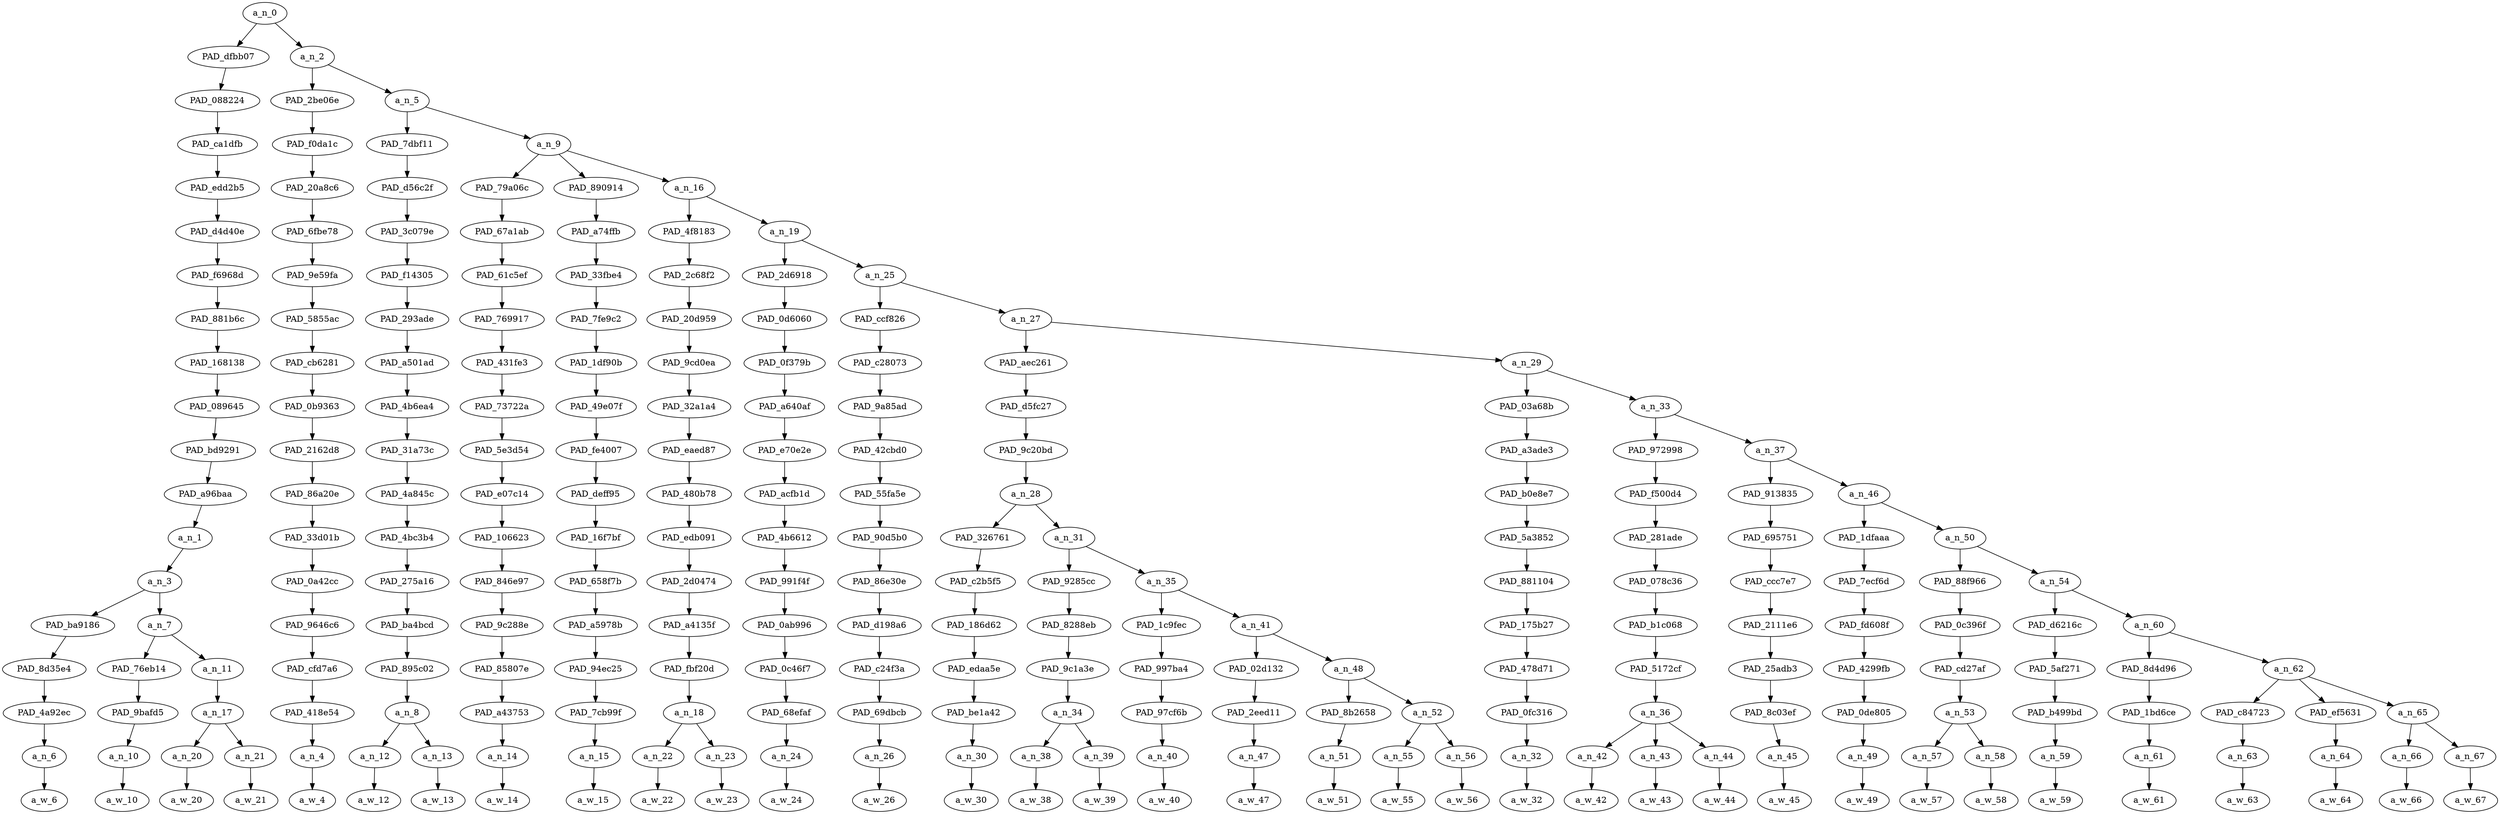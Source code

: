 strict digraph "" {
	a_n_0	[div_dir=1,
		index=0,
		level=18,
		pos="3.2217644585503473,18!",
		text_span="[0, 1, 2, 3, 4, 5, 6, 7, 8, 9, 10, 11, 12, 13, 14, 15, 16, 17, 18, 19, 20, 21, 22, 23, 24, 25, 26, 27, 28, 29, 30, 31, 32, 33, 34]",
		value=1.00000000];
	PAD_dfbb07	[div_dir=1,
		index=0,
		level=17,
		pos="0.875,17!",
		text_span="[0, 1, 2, 3]",
		value=0.11818089];
	a_n_0 -> PAD_dfbb07;
	a_n_2	[div_dir=1,
		index=1,
		level=17,
		pos="5.568528917100695,17!",
		text_span="[4, 5, 6, 7, 8, 9, 10, 11, 12, 13, 14, 15, 16, 17, 18, 19, 20, 21, 22, 23, 24, 25, 26, 27, 28, 29, 30, 31, 32, 33, 34]",
		value=0.88156992];
	a_n_0 -> a_n_2;
	PAD_088224	[div_dir=1,
		index=0,
		level=16,
		pos="0.875,16!",
		text_span="[0, 1, 2, 3]",
		value=0.11818089];
	PAD_dfbb07 -> PAD_088224;
	PAD_ca1dfb	[div_dir=1,
		index=0,
		level=15,
		pos="0.875,15!",
		text_span="[0, 1, 2, 3]",
		value=0.11818089];
	PAD_088224 -> PAD_ca1dfb;
	PAD_edd2b5	[div_dir=1,
		index=0,
		level=14,
		pos="0.875,14!",
		text_span="[0, 1, 2, 3]",
		value=0.11818089];
	PAD_ca1dfb -> PAD_edd2b5;
	PAD_d4d40e	[div_dir=1,
		index=0,
		level=13,
		pos="0.875,13!",
		text_span="[0, 1, 2, 3]",
		value=0.11818089];
	PAD_edd2b5 -> PAD_d4d40e;
	PAD_f6968d	[div_dir=1,
		index=0,
		level=12,
		pos="0.875,12!",
		text_span="[0, 1, 2, 3]",
		value=0.11818089];
	PAD_d4d40e -> PAD_f6968d;
	PAD_881b6c	[div_dir=1,
		index=0,
		level=11,
		pos="0.875,11!",
		text_span="[0, 1, 2, 3]",
		value=0.11818089];
	PAD_f6968d -> PAD_881b6c;
	PAD_168138	[div_dir=1,
		index=0,
		level=10,
		pos="0.875,10!",
		text_span="[0, 1, 2, 3]",
		value=0.11818089];
	PAD_881b6c -> PAD_168138;
	PAD_089645	[div_dir=1,
		index=0,
		level=9,
		pos="0.875,9!",
		text_span="[0, 1, 2, 3]",
		value=0.11818089];
	PAD_168138 -> PAD_089645;
	PAD_bd9291	[div_dir=1,
		index=0,
		level=8,
		pos="0.875,8!",
		text_span="[0, 1, 2, 3]",
		value=0.11818089];
	PAD_089645 -> PAD_bd9291;
	PAD_a96baa	[div_dir=1,
		index=0,
		level=7,
		pos="0.875,7!",
		text_span="[0, 1, 2, 3]",
		value=0.11818089];
	PAD_bd9291 -> PAD_a96baa;
	a_n_1	[div_dir=1,
		index=0,
		level=6,
		pos="0.875,6!",
		text_span="[0, 1, 2, 3]",
		value=0.11818089];
	PAD_a96baa -> a_n_1;
	a_n_3	[div_dir=1,
		index=0,
		level=5,
		pos="0.875,5!",
		text_span="[0, 1, 2, 3]",
		value=0.11801828];
	a_n_1 -> a_n_3;
	PAD_ba9186	[div_dir=1,
		index=0,
		level=4,
		pos="0.0,4!",
		text_span="[0]",
		value=0.03213428];
	a_n_3 -> PAD_ba9186;
	a_n_7	[div_dir=1,
		index=1,
		level=4,
		pos="1.75,4!",
		text_span="[1, 2, 3]",
		value=0.08572139];
	a_n_3 -> a_n_7;
	PAD_8d35e4	[div_dir=1,
		index=0,
		level=3,
		pos="0.0,3!",
		text_span="[0]",
		value=0.03213428];
	PAD_ba9186 -> PAD_8d35e4;
	PAD_4a92ec	[div_dir=1,
		index=0,
		level=2,
		pos="0.0,2!",
		text_span="[0]",
		value=0.03213428];
	PAD_8d35e4 -> PAD_4a92ec;
	a_n_6	[div_dir=1,
		index=0,
		level=1,
		pos="0.0,1!",
		text_span="[0]",
		value=0.03213428];
	PAD_4a92ec -> a_n_6;
	a_w_6	[div_dir=0,
		index=0,
		level=0,
		pos="0,0!",
		text_span="[0]",
		value=look];
	a_n_6 -> a_w_6;
	PAD_76eb14	[div_dir=1,
		index=1,
		level=3,
		pos="1.0,3!",
		text_span="[1]",
		value=0.02023504];
	a_n_7 -> PAD_76eb14;
	a_n_11	[div_dir=-1,
		index=2,
		level=3,
		pos="2.5,3!",
		text_span="[2, 3]",
		value=0.06546204];
	a_n_7 -> a_n_11;
	PAD_9bafd5	[div_dir=1,
		index=1,
		level=2,
		pos="1.0,2!",
		text_span="[1]",
		value=0.02023504];
	PAD_76eb14 -> PAD_9bafd5;
	a_n_10	[div_dir=1,
		index=1,
		level=1,
		pos="1.0,1!",
		text_span="[1]",
		value=0.02023504];
	PAD_9bafd5 -> a_n_10;
	a_w_10	[div_dir=0,
		index=1,
		level=0,
		pos="1,0!",
		text_span="[1]",
		value=who];
	a_n_10 -> a_w_10;
	a_n_17	[div_dir=-1,
		index=2,
		level=2,
		pos="2.5,2!",
		text_span="[2, 3]",
		value=0.06542372];
	a_n_11 -> a_n_17;
	a_n_20	[div_dir=-1,
		index=2,
		level=1,
		pos="2.0,1!",
		text_span="[2]",
		value=0.02269899];
	a_n_17 -> a_n_20;
	a_n_21	[div_dir=1,
		index=3,
		level=1,
		pos="3.0,1!",
		text_span="[3]",
		value=0.04268641];
	a_n_17 -> a_n_21;
	a_w_20	[div_dir=0,
		index=2,
		level=0,
		pos="2,0!",
		text_span="[2]",
		value=introduced];
	a_n_20 -> a_w_20;
	a_w_21	[div_dir=0,
		index=3,
		level=0,
		pos="3,0!",
		text_span="[3]",
		value=theresa];
	a_n_21 -> a_w_21;
	PAD_2be06e	[div_dir=1,
		index=1,
		level=16,
		pos="4.0,16!",
		text_span="[4]",
		value=0.02594922];
	a_n_2 -> PAD_2be06e;
	a_n_5	[div_dir=1,
		index=2,
		level=16,
		pos="7.137057834201388,16!",
		text_span="[5, 6, 7, 8, 9, 10, 11, 12, 13, 14, 15, 16, 17, 18, 19, 20, 21, 22, 23, 24, 25, 26, 27, 28, 29, 30, 31, 32, 33, 34]",
		value=0.85541159];
	a_n_2 -> a_n_5;
	PAD_f0da1c	[div_dir=1,
		index=1,
		level=15,
		pos="4.0,15!",
		text_span="[4]",
		value=0.02594922];
	PAD_2be06e -> PAD_f0da1c;
	PAD_20a8c6	[div_dir=1,
		index=1,
		level=14,
		pos="4.0,14!",
		text_span="[4]",
		value=0.02594922];
	PAD_f0da1c -> PAD_20a8c6;
	PAD_6fbe78	[div_dir=1,
		index=1,
		level=13,
		pos="4.0,13!",
		text_span="[4]",
		value=0.02594922];
	PAD_20a8c6 -> PAD_6fbe78;
	PAD_9e59fa	[div_dir=1,
		index=1,
		level=12,
		pos="4.0,12!",
		text_span="[4]",
		value=0.02594922];
	PAD_6fbe78 -> PAD_9e59fa;
	PAD_5855ac	[div_dir=1,
		index=1,
		level=11,
		pos="4.0,11!",
		text_span="[4]",
		value=0.02594922];
	PAD_9e59fa -> PAD_5855ac;
	PAD_cb6281	[div_dir=1,
		index=1,
		level=10,
		pos="4.0,10!",
		text_span="[4]",
		value=0.02594922];
	PAD_5855ac -> PAD_cb6281;
	PAD_0b9363	[div_dir=1,
		index=1,
		level=9,
		pos="4.0,9!",
		text_span="[4]",
		value=0.02594922];
	PAD_cb6281 -> PAD_0b9363;
	PAD_2162d8	[div_dir=1,
		index=1,
		level=8,
		pos="4.0,8!",
		text_span="[4]",
		value=0.02594922];
	PAD_0b9363 -> PAD_2162d8;
	PAD_86a20e	[div_dir=1,
		index=1,
		level=7,
		pos="4.0,7!",
		text_span="[4]",
		value=0.02594922];
	PAD_2162d8 -> PAD_86a20e;
	PAD_33d01b	[div_dir=1,
		index=1,
		level=6,
		pos="4.0,6!",
		text_span="[4]",
		value=0.02594922];
	PAD_86a20e -> PAD_33d01b;
	PAD_0a42cc	[div_dir=1,
		index=1,
		level=5,
		pos="4.0,5!",
		text_span="[4]",
		value=0.02594922];
	PAD_33d01b -> PAD_0a42cc;
	PAD_9646c6	[div_dir=1,
		index=2,
		level=4,
		pos="4.0,4!",
		text_span="[4]",
		value=0.02594922];
	PAD_0a42cc -> PAD_9646c6;
	PAD_cfd7a6	[div_dir=1,
		index=3,
		level=3,
		pos="4.0,3!",
		text_span="[4]",
		value=0.02594922];
	PAD_9646c6 -> PAD_cfd7a6;
	PAD_418e54	[div_dir=1,
		index=3,
		level=2,
		pos="4.0,2!",
		text_span="[4]",
		value=0.02594922];
	PAD_cfd7a6 -> PAD_418e54;
	a_n_4	[div_dir=1,
		index=4,
		level=1,
		pos="4.0,1!",
		text_span="[4]",
		value=0.02594922];
	PAD_418e54 -> a_n_4;
	a_w_4	[div_dir=0,
		index=4,
		level=0,
		pos="4,0!",
		text_span="[4]",
		value=may];
	a_n_4 -> a_w_4;
	PAD_7dbf11	[div_dir=-1,
		index=2,
		level=15,
		pos="5.5,15!",
		text_span="[5, 6]",
		value=0.04536482];
	a_n_5 -> PAD_7dbf11;
	a_n_9	[div_dir=1,
		index=3,
		level=15,
		pos="8.774115668402777,15!",
		text_span="[7, 8, 9, 10, 11, 12, 13, 14, 15, 16, 17, 18, 19, 20, 21, 22, 23, 24, 25, 26, 27, 28, 29, 30, 31, 32, 33, 34]",
		value=0.80983913];
	a_n_5 -> a_n_9;
	PAD_d56c2f	[div_dir=-1,
		index=2,
		level=14,
		pos="5.5,14!",
		text_span="[5, 6]",
		value=0.04536482];
	PAD_7dbf11 -> PAD_d56c2f;
	PAD_3c079e	[div_dir=-1,
		index=2,
		level=13,
		pos="5.5,13!",
		text_span="[5, 6]",
		value=0.04536482];
	PAD_d56c2f -> PAD_3c079e;
	PAD_f14305	[div_dir=-1,
		index=2,
		level=12,
		pos="5.5,12!",
		text_span="[5, 6]",
		value=0.04536482];
	PAD_3c079e -> PAD_f14305;
	PAD_293ade	[div_dir=-1,
		index=2,
		level=11,
		pos="5.5,11!",
		text_span="[5, 6]",
		value=0.04536482];
	PAD_f14305 -> PAD_293ade;
	PAD_a501ad	[div_dir=-1,
		index=2,
		level=10,
		pos="5.5,10!",
		text_span="[5, 6]",
		value=0.04536482];
	PAD_293ade -> PAD_a501ad;
	PAD_4b6ea4	[div_dir=-1,
		index=2,
		level=9,
		pos="5.5,9!",
		text_span="[5, 6]",
		value=0.04536482];
	PAD_a501ad -> PAD_4b6ea4;
	PAD_31a73c	[div_dir=-1,
		index=2,
		level=8,
		pos="5.5,8!",
		text_span="[5, 6]",
		value=0.04536482];
	PAD_4b6ea4 -> PAD_31a73c;
	PAD_4a845c	[div_dir=-1,
		index=2,
		level=7,
		pos="5.5,7!",
		text_span="[5, 6]",
		value=0.04536482];
	PAD_31a73c -> PAD_4a845c;
	PAD_4bc3b4	[div_dir=-1,
		index=2,
		level=6,
		pos="5.5,6!",
		text_span="[5, 6]",
		value=0.04536482];
	PAD_4a845c -> PAD_4bc3b4;
	PAD_275a16	[div_dir=-1,
		index=2,
		level=5,
		pos="5.5,5!",
		text_span="[5, 6]",
		value=0.04536482];
	PAD_4bc3b4 -> PAD_275a16;
	PAD_ba4bcd	[div_dir=-1,
		index=3,
		level=4,
		pos="5.5,4!",
		text_span="[5, 6]",
		value=0.04536482];
	PAD_275a16 -> PAD_ba4bcd;
	PAD_895c02	[div_dir=-1,
		index=4,
		level=3,
		pos="5.5,3!",
		text_span="[5, 6]",
		value=0.04536482];
	PAD_ba4bcd -> PAD_895c02;
	a_n_8	[div_dir=-1,
		index=4,
		level=2,
		pos="5.5,2!",
		text_span="[5, 6]",
		value=0.04536482];
	PAD_895c02 -> a_n_8;
	a_n_12	[div_dir=1,
		index=5,
		level=1,
		pos="5.0,1!",
		text_span="[5]",
		value=0.01431538];
	a_n_8 -> a_n_12;
	a_n_13	[div_dir=-1,
		index=6,
		level=1,
		pos="6.0,1!",
		text_span="[6]",
		value=0.03100419];
	a_n_8 -> a_n_13;
	a_w_12	[div_dir=0,
		index=5,
		level=0,
		pos="5,0!",
		text_span="[5]",
		value=to];
	a_n_12 -> a_w_12;
	a_w_13	[div_dir=0,
		index=6,
		level=0,
		pos="6,0!",
		text_span="[6]",
		value=phillip];
	a_n_13 -> a_w_13;
	PAD_79a06c	[div_dir=1,
		index=3,
		level=14,
		pos="7.0,14!",
		text_span="[7]",
		value=0.01760427];
	a_n_9 -> PAD_79a06c;
	PAD_890914	[div_dir=1,
		index=4,
		level=14,
		pos="8.0,14!",
		text_span="[8]",
		value=0.01718221];
	a_n_9 -> PAD_890914;
	a_n_16	[div_dir=1,
		index=5,
		level=14,
		pos="11.322347005208332,14!",
		text_span="[9, 10, 11, 12, 13, 14, 15, 16, 17, 18, 19, 20, 21, 22, 23, 24, 25, 26, 27, 28, 29, 30, 31, 32, 33, 34]",
		value=0.77482873];
	a_n_9 -> a_n_16;
	PAD_67a1ab	[div_dir=1,
		index=3,
		level=13,
		pos="7.0,13!",
		text_span="[7]",
		value=0.01760427];
	PAD_79a06c -> PAD_67a1ab;
	PAD_61c5ef	[div_dir=1,
		index=3,
		level=12,
		pos="7.0,12!",
		text_span="[7]",
		value=0.01760427];
	PAD_67a1ab -> PAD_61c5ef;
	PAD_769917	[div_dir=1,
		index=3,
		level=11,
		pos="7.0,11!",
		text_span="[7]",
		value=0.01760427];
	PAD_61c5ef -> PAD_769917;
	PAD_431fe3	[div_dir=1,
		index=3,
		level=10,
		pos="7.0,10!",
		text_span="[7]",
		value=0.01760427];
	PAD_769917 -> PAD_431fe3;
	PAD_73722a	[div_dir=1,
		index=3,
		level=9,
		pos="7.0,9!",
		text_span="[7]",
		value=0.01760427];
	PAD_431fe3 -> PAD_73722a;
	PAD_5e3d54	[div_dir=1,
		index=3,
		level=8,
		pos="7.0,8!",
		text_span="[7]",
		value=0.01760427];
	PAD_73722a -> PAD_5e3d54;
	PAD_e07c14	[div_dir=1,
		index=3,
		level=7,
		pos="7.0,7!",
		text_span="[7]",
		value=0.01760427];
	PAD_5e3d54 -> PAD_e07c14;
	PAD_106623	[div_dir=1,
		index=3,
		level=6,
		pos="7.0,6!",
		text_span="[7]",
		value=0.01760427];
	PAD_e07c14 -> PAD_106623;
	PAD_846e97	[div_dir=1,
		index=3,
		level=5,
		pos="7.0,5!",
		text_span="[7]",
		value=0.01760427];
	PAD_106623 -> PAD_846e97;
	PAD_9c288e	[div_dir=1,
		index=4,
		level=4,
		pos="7.0,4!",
		text_span="[7]",
		value=0.01760427];
	PAD_846e97 -> PAD_9c288e;
	PAD_85807e	[div_dir=1,
		index=5,
		level=3,
		pos="7.0,3!",
		text_span="[7]",
		value=0.01760427];
	PAD_9c288e -> PAD_85807e;
	PAD_a43753	[div_dir=1,
		index=5,
		level=2,
		pos="7.0,2!",
		text_span="[7]",
		value=0.01760427];
	PAD_85807e -> PAD_a43753;
	a_n_14	[div_dir=1,
		index=7,
		level=1,
		pos="7.0,1!",
		text_span="[7]",
		value=0.01760427];
	PAD_a43753 -> a_n_14;
	a_w_14	[div_dir=0,
		index=7,
		level=0,
		pos="7,0!",
		text_span="[7]",
		value=may1];
	a_n_14 -> a_w_14;
	PAD_a74ffb	[div_dir=1,
		index=4,
		level=13,
		pos="8.0,13!",
		text_span="[8]",
		value=0.01718221];
	PAD_890914 -> PAD_a74ffb;
	PAD_33fbe4	[div_dir=1,
		index=4,
		level=12,
		pos="8.0,12!",
		text_span="[8]",
		value=0.01718221];
	PAD_a74ffb -> PAD_33fbe4;
	PAD_7fe9c2	[div_dir=1,
		index=4,
		level=11,
		pos="8.0,11!",
		text_span="[8]",
		value=0.01718221];
	PAD_33fbe4 -> PAD_7fe9c2;
	PAD_1df90b	[div_dir=1,
		index=4,
		level=10,
		pos="8.0,10!",
		text_span="[8]",
		value=0.01718221];
	PAD_7fe9c2 -> PAD_1df90b;
	PAD_49e07f	[div_dir=1,
		index=4,
		level=9,
		pos="8.0,9!",
		text_span="[8]",
		value=0.01718221];
	PAD_1df90b -> PAD_49e07f;
	PAD_fe4007	[div_dir=1,
		index=4,
		level=8,
		pos="8.0,8!",
		text_span="[8]",
		value=0.01718221];
	PAD_49e07f -> PAD_fe4007;
	PAD_deff95	[div_dir=1,
		index=4,
		level=7,
		pos="8.0,7!",
		text_span="[8]",
		value=0.01718221];
	PAD_fe4007 -> PAD_deff95;
	PAD_16f7bf	[div_dir=1,
		index=4,
		level=6,
		pos="8.0,6!",
		text_span="[8]",
		value=0.01718221];
	PAD_deff95 -> PAD_16f7bf;
	PAD_658f7b	[div_dir=1,
		index=4,
		level=5,
		pos="8.0,5!",
		text_span="[8]",
		value=0.01718221];
	PAD_16f7bf -> PAD_658f7b;
	PAD_a5978b	[div_dir=1,
		index=5,
		level=4,
		pos="8.0,4!",
		text_span="[8]",
		value=0.01718221];
	PAD_658f7b -> PAD_a5978b;
	PAD_94ec25	[div_dir=1,
		index=6,
		level=3,
		pos="8.0,3!",
		text_span="[8]",
		value=0.01718221];
	PAD_a5978b -> PAD_94ec25;
	PAD_7cb99f	[div_dir=1,
		index=6,
		level=2,
		pos="8.0,2!",
		text_span="[8]",
		value=0.01718221];
	PAD_94ec25 -> PAD_7cb99f;
	a_n_15	[div_dir=1,
		index=8,
		level=1,
		pos="8.0,1!",
		text_span="[8]",
		value=0.01718221];
	PAD_7cb99f -> a_n_15;
	a_w_15	[div_dir=0,
		index=8,
		level=0,
		pos="8,0!",
		text_span="[8]",
		value=always];
	a_n_15 -> a_w_15;
	PAD_4f8183	[div_dir=1,
		index=5,
		level=13,
		pos="9.5,13!",
		text_span="[9, 10]",
		value=0.03192884];
	a_n_16 -> PAD_4f8183;
	a_n_19	[div_dir=1,
		index=6,
		level=13,
		pos="13.144694010416666,13!",
		text_span="[11, 12, 13, 14, 15, 16, 17, 18, 19, 20, 21, 22, 23, 24, 25, 26, 27, 28, 29, 30, 31, 32, 33, 34]",
		value=0.74267202];
	a_n_16 -> a_n_19;
	PAD_2c68f2	[div_dir=1,
		index=5,
		level=12,
		pos="9.5,12!",
		text_span="[9, 10]",
		value=0.03192884];
	PAD_4f8183 -> PAD_2c68f2;
	PAD_20d959	[div_dir=1,
		index=5,
		level=11,
		pos="9.5,11!",
		text_span="[9, 10]",
		value=0.03192884];
	PAD_2c68f2 -> PAD_20d959;
	PAD_9cd0ea	[div_dir=1,
		index=5,
		level=10,
		pos="9.5,10!",
		text_span="[9, 10]",
		value=0.03192884];
	PAD_20d959 -> PAD_9cd0ea;
	PAD_32a1a4	[div_dir=1,
		index=5,
		level=9,
		pos="9.5,9!",
		text_span="[9, 10]",
		value=0.03192884];
	PAD_9cd0ea -> PAD_32a1a4;
	PAD_eaed87	[div_dir=1,
		index=5,
		level=8,
		pos="9.5,8!",
		text_span="[9, 10]",
		value=0.03192884];
	PAD_32a1a4 -> PAD_eaed87;
	PAD_480b78	[div_dir=1,
		index=5,
		level=7,
		pos="9.5,7!",
		text_span="[9, 10]",
		value=0.03192884];
	PAD_eaed87 -> PAD_480b78;
	PAD_edb091	[div_dir=1,
		index=5,
		level=6,
		pos="9.5,6!",
		text_span="[9, 10]",
		value=0.03192884];
	PAD_480b78 -> PAD_edb091;
	PAD_2d0474	[div_dir=1,
		index=5,
		level=5,
		pos="9.5,5!",
		text_span="[9, 10]",
		value=0.03192884];
	PAD_edb091 -> PAD_2d0474;
	PAD_a4135f	[div_dir=1,
		index=6,
		level=4,
		pos="9.5,4!",
		text_span="[9, 10]",
		value=0.03192884];
	PAD_2d0474 -> PAD_a4135f;
	PAD_fbf20d	[div_dir=1,
		index=7,
		level=3,
		pos="9.5,3!",
		text_span="[9, 10]",
		value=0.03192884];
	PAD_a4135f -> PAD_fbf20d;
	a_n_18	[div_dir=1,
		index=7,
		level=2,
		pos="9.5,2!",
		text_span="[9, 10]",
		value=0.03192884];
	PAD_fbf20d -> a_n_18;
	a_n_22	[div_dir=1,
		index=9,
		level=1,
		pos="9.0,1!",
		text_span="[9]",
		value=0.01270785];
	a_n_18 -> a_n_22;
	a_n_23	[div_dir=1,
		index=10,
		level=1,
		pos="10.0,1!",
		text_span="[10]",
		value=0.01916724];
	a_n_18 -> a_n_23;
	a_w_22	[div_dir=0,
		index=9,
		level=0,
		pos="9,0!",
		text_span="[9]",
		value=a];
	a_n_22 -> a_w_22;
	a_w_23	[div_dir=0,
		index=10,
		level=0,
		pos="10,0!",
		text_span="[10]",
		value=connection];
	a_n_23 -> a_w_23;
	PAD_2d6918	[div_dir=1,
		index=6,
		level=12,
		pos="11.0,12!",
		text_span="[11]",
		value=0.01170468];
	a_n_19 -> PAD_2d6918;
	a_n_25	[div_dir=1,
		index=7,
		level=12,
		pos="15.289388020833332,12!",
		text_span="[12, 13, 14, 15, 16, 17, 18, 19, 20, 21, 22, 23, 24, 25, 26, 27, 28, 29, 30, 31, 32, 33, 34]",
		value=0.73074588];
	a_n_19 -> a_n_25;
	PAD_0d6060	[div_dir=1,
		index=6,
		level=11,
		pos="11.0,11!",
		text_span="[11]",
		value=0.01170468];
	PAD_2d6918 -> PAD_0d6060;
	PAD_0f379b	[div_dir=1,
		index=6,
		level=10,
		pos="11.0,10!",
		text_span="[11]",
		value=0.01170468];
	PAD_0d6060 -> PAD_0f379b;
	PAD_a640af	[div_dir=1,
		index=6,
		level=9,
		pos="11.0,9!",
		text_span="[11]",
		value=0.01170468];
	PAD_0f379b -> PAD_a640af;
	PAD_e70e2e	[div_dir=1,
		index=6,
		level=8,
		pos="11.0,8!",
		text_span="[11]",
		value=0.01170468];
	PAD_a640af -> PAD_e70e2e;
	PAD_acfb1d	[div_dir=1,
		index=6,
		level=7,
		pos="11.0,7!",
		text_span="[11]",
		value=0.01170468];
	PAD_e70e2e -> PAD_acfb1d;
	PAD_4b6612	[div_dir=1,
		index=6,
		level=6,
		pos="11.0,6!",
		text_span="[11]",
		value=0.01170468];
	PAD_acfb1d -> PAD_4b6612;
	PAD_991f4f	[div_dir=1,
		index=6,
		level=5,
		pos="11.0,5!",
		text_span="[11]",
		value=0.01170468];
	PAD_4b6612 -> PAD_991f4f;
	PAD_0ab996	[div_dir=1,
		index=7,
		level=4,
		pos="11.0,4!",
		text_span="[11]",
		value=0.01170468];
	PAD_991f4f -> PAD_0ab996;
	PAD_0c46f7	[div_dir=1,
		index=8,
		level=3,
		pos="11.0,3!",
		text_span="[11]",
		value=0.01170468];
	PAD_0ab996 -> PAD_0c46f7;
	PAD_68efaf	[div_dir=1,
		index=8,
		level=2,
		pos="11.0,2!",
		text_span="[11]",
		value=0.01170468];
	PAD_0c46f7 -> PAD_68efaf;
	a_n_24	[div_dir=1,
		index=11,
		level=1,
		pos="11.0,1!",
		text_span="[11]",
		value=0.01170468];
	PAD_68efaf -> a_n_24;
	a_w_24	[div_dir=0,
		index=11,
		level=0,
		pos="11,0!",
		text_span="[11]",
		value=as];
	a_n_24 -> a_w_24;
	PAD_ccf826	[div_dir=1,
		index=7,
		level=11,
		pos="12.0,11!",
		text_span="[12]",
		value=0.01196466];
	a_n_25 -> PAD_ccf826;
	a_n_27	[div_dir=1,
		index=8,
		level=11,
		pos="18.578776041666664,11!",
		text_span="[13, 14, 15, 16, 17, 18, 19, 20, 21, 22, 23, 24, 25, 26, 27, 28, 29, 30, 31, 32, 33, 34]",
		value=0.71855604];
	a_n_25 -> a_n_27;
	PAD_c28073	[div_dir=1,
		index=7,
		level=10,
		pos="12.0,10!",
		text_span="[12]",
		value=0.01196466];
	PAD_ccf826 -> PAD_c28073;
	PAD_9a85ad	[div_dir=1,
		index=7,
		level=9,
		pos="12.0,9!",
		text_span="[12]",
		value=0.01196466];
	PAD_c28073 -> PAD_9a85ad;
	PAD_42cbd0	[div_dir=1,
		index=7,
		level=8,
		pos="12.0,8!",
		text_span="[12]",
		value=0.01196466];
	PAD_9a85ad -> PAD_42cbd0;
	PAD_55fa5e	[div_dir=1,
		index=7,
		level=7,
		pos="12.0,7!",
		text_span="[12]",
		value=0.01196466];
	PAD_42cbd0 -> PAD_55fa5e;
	PAD_90d5b0	[div_dir=1,
		index=7,
		level=6,
		pos="12.0,6!",
		text_span="[12]",
		value=0.01196466];
	PAD_55fa5e -> PAD_90d5b0;
	PAD_86e30e	[div_dir=1,
		index=7,
		level=5,
		pos="12.0,5!",
		text_span="[12]",
		value=0.01196466];
	PAD_90d5b0 -> PAD_86e30e;
	PAD_d198a6	[div_dir=1,
		index=8,
		level=4,
		pos="12.0,4!",
		text_span="[12]",
		value=0.01196466];
	PAD_86e30e -> PAD_d198a6;
	PAD_c24f3a	[div_dir=1,
		index=9,
		level=3,
		pos="12.0,3!",
		text_span="[12]",
		value=0.01196466];
	PAD_d198a6 -> PAD_c24f3a;
	PAD_69dbcb	[div_dir=1,
		index=9,
		level=2,
		pos="12.0,2!",
		text_span="[12]",
		value=0.01196466];
	PAD_c24f3a -> PAD_69dbcb;
	a_n_26	[div_dir=1,
		index=12,
		level=1,
		pos="12.0,1!",
		text_span="[12]",
		value=0.01196466];
	PAD_69dbcb -> a_n_26;
	a_w_26	[div_dir=0,
		index=12,
		level=0,
		pos="12,0!",
		text_span="[12]",
		value=to1];
	a_n_26 -> a_w_26;
	PAD_aec261	[div_dir=1,
		index=8,
		level=10,
		pos="14.359375,10!",
		text_span="[13, 14, 15, 16, 17, 18, 19, 20]",
		value=0.41078895];
	a_n_27 -> PAD_aec261;
	a_n_29	[div_dir=1,
		index=9,
		level=10,
		pos="22.798177083333332,10!",
		text_span="[21, 22, 23, 24, 25, 26, 27, 28, 29, 30, 31, 32, 33, 34]",
		value=0.30754016];
	a_n_27 -> a_n_29;
	PAD_d5fc27	[div_dir=1,
		index=8,
		level=9,
		pos="14.359375,9!",
		text_span="[13, 14, 15, 16, 17, 18, 19, 20]",
		value=0.41078895];
	PAD_aec261 -> PAD_d5fc27;
	PAD_9c20bd	[div_dir=1,
		index=8,
		level=8,
		pos="14.359375,8!",
		text_span="[13, 14, 15, 16, 17, 18, 19, 20]",
		value=0.41078895];
	PAD_d5fc27 -> PAD_9c20bd;
	a_n_28	[div_dir=1,
		index=8,
		level=7,
		pos="14.359375,7!",
		text_span="[13, 14, 15, 16, 17, 18, 19, 20]",
		value=0.41078895];
	PAD_9c20bd -> a_n_28;
	PAD_326761	[div_dir=-1,
		index=8,
		level=6,
		pos="13.0,6!",
		text_span="[13]",
		value=0.02046460];
	a_n_28 -> PAD_326761;
	a_n_31	[div_dir=1,
		index=9,
		level=6,
		pos="15.71875,6!",
		text_span="[14, 15, 16, 17, 18, 19, 20]",
		value=0.39009394];
	a_n_28 -> a_n_31;
	PAD_c2b5f5	[div_dir=-1,
		index=8,
		level=5,
		pos="13.0,5!",
		text_span="[13]",
		value=0.02046460];
	PAD_326761 -> PAD_c2b5f5;
	PAD_186d62	[div_dir=-1,
		index=9,
		level=4,
		pos="13.0,4!",
		text_span="[13]",
		value=0.02046460];
	PAD_c2b5f5 -> PAD_186d62;
	PAD_edaa5e	[div_dir=-1,
		index=10,
		level=3,
		pos="13.0,3!",
		text_span="[13]",
		value=0.02046460];
	PAD_186d62 -> PAD_edaa5e;
	PAD_be1a42	[div_dir=-1,
		index=10,
		level=2,
		pos="13.0,2!",
		text_span="[13]",
		value=0.02046460];
	PAD_edaa5e -> PAD_be1a42;
	a_n_30	[div_dir=-1,
		index=13,
		level=1,
		pos="13.0,1!",
		text_span="[13]",
		value=0.02046460];
	PAD_be1a42 -> a_n_30;
	a_w_30	[div_dir=0,
		index=13,
		level=0,
		pos="13,0!",
		text_span="[13]",
		value=why];
	a_n_30 -> a_w_30;
	PAD_9285cc	[div_dir=1,
		index=9,
		level=5,
		pos="14.5,5!",
		text_span="[14, 15]",
		value=0.21275980];
	a_n_31 -> PAD_9285cc;
	a_n_35	[div_dir=-1,
		index=10,
		level=5,
		pos="16.9375,5!",
		text_span="[16, 17, 18, 19, 20]",
		value=0.17708654];
	a_n_31 -> a_n_35;
	PAD_8288eb	[div_dir=1,
		index=10,
		level=4,
		pos="14.5,4!",
		text_span="[14, 15]",
		value=0.21275980];
	PAD_9285cc -> PAD_8288eb;
	PAD_9c1a3e	[div_dir=1,
		index=11,
		level=3,
		pos="14.5,3!",
		text_span="[14, 15]",
		value=0.21275980];
	PAD_8288eb -> PAD_9c1a3e;
	a_n_34	[div_dir=1,
		index=11,
		level=2,
		pos="14.5,2!",
		text_span="[14, 15]",
		value=0.21275980];
	PAD_9c1a3e -> a_n_34;
	a_n_38	[div_dir=1,
		index=14,
		level=1,
		pos="14.0,1!",
		text_span="[14]",
		value=0.14426541];
	a_n_34 -> a_n_38;
	a_n_39	[div_dir=1,
		index=15,
		level=1,
		pos="15.0,1!",
		text_span="[15]",
		value=0.06792720];
	a_n_34 -> a_n_39;
	a_w_38	[div_dir=0,
		index=14,
		level=0,
		pos="14,0!",
		text_span="[14]",
		value=paki];
	a_n_38 -> a_w_38;
	a_w_39	[div_dir=0,
		index=15,
		level=0,
		pos="15,0!",
		text_span="[15]",
		value=muslims];
	a_n_39 -> a_w_39;
	PAD_1c9fec	[div_dir=1,
		index=11,
		level=4,
		pos="16.0,4!",
		text_span="[16]",
		value=0.02381834];
	a_n_35 -> PAD_1c9fec;
	a_n_41	[div_dir=-1,
		index=12,
		level=4,
		pos="17.875,4!",
		text_span="[17, 18, 19, 20]",
		value=0.15324081];
	a_n_35 -> a_n_41;
	PAD_997ba4	[div_dir=1,
		index=12,
		level=3,
		pos="16.0,3!",
		text_span="[16]",
		value=0.02381834];
	PAD_1c9fec -> PAD_997ba4;
	PAD_97cf6b	[div_dir=1,
		index=12,
		level=2,
		pos="16.0,2!",
		text_span="[16]",
		value=0.02381834];
	PAD_997ba4 -> PAD_97cf6b;
	a_n_40	[div_dir=1,
		index=16,
		level=1,
		pos="16.0,1!",
		text_span="[16]",
		value=0.02381834];
	PAD_97cf6b -> a_n_40;
	a_w_40	[div_dir=0,
		index=16,
		level=0,
		pos="16,0!",
		text_span="[16]",
		value=have];
	a_n_40 -> a_w_40;
	PAD_02d132	[div_dir=1,
		index=13,
		level=3,
		pos="17.0,3!",
		text_span="[17]",
		value=0.04093968];
	a_n_41 -> PAD_02d132;
	a_n_48	[div_dir=-1,
		index=14,
		level=3,
		pos="18.75,3!",
		text_span="[18, 19, 20]",
		value=0.11226239];
	a_n_41 -> a_n_48;
	PAD_2eed11	[div_dir=1,
		index=13,
		level=2,
		pos="17.0,2!",
		text_span="[17]",
		value=0.04093968];
	PAD_02d132 -> PAD_2eed11;
	a_n_47	[div_dir=1,
		index=17,
		level=1,
		pos="17.0,1!",
		text_span="[17]",
		value=0.04093968];
	PAD_2eed11 -> a_n_47;
	a_w_47	[div_dir=0,
		index=17,
		level=0,
		pos="17,0!",
		text_span="[17]",
		value=raped];
	a_n_47 -> a_w_47;
	PAD_8b2658	[div_dir=-1,
		index=14,
		level=2,
		pos="18.0,2!",
		text_span="[18]",
		value=0.01415891];
	a_n_48 -> PAD_8b2658;
	a_n_52	[div_dir=-1,
		index=15,
		level=2,
		pos="19.5,2!",
		text_span="[19, 20]",
		value=0.09799192];
	a_n_48 -> a_n_52;
	a_n_51	[div_dir=-1,
		index=18,
		level=1,
		pos="18.0,1!",
		text_span="[18]",
		value=0.01415891];
	PAD_8b2658 -> a_n_51;
	a_w_51	[div_dir=0,
		index=18,
		level=0,
		pos="18,0!",
		text_span="[18]",
		value=with];
	a_n_51 -> a_w_51;
	a_n_55	[div_dir=-1,
		index=19,
		level=1,
		pos="19.0,1!",
		text_span="[19]",
		value=0.04160833];
	a_n_52 -> a_n_55;
	a_n_56	[div_dir=-1,
		index=20,
		level=1,
		pos="20.0,1!",
		text_span="[20]",
		value=0.05626727];
	a_n_52 -> a_n_56;
	a_w_55	[div_dir=0,
		index=19,
		level=0,
		pos="19,0!",
		text_span="[19]",
		value=impunity];
	a_n_55 -> a_w_55;
	a_w_56	[div_dir=0,
		index=20,
		level=0,
		pos="20,0!",
		text_span="[20]",
		value=g4s];
	a_n_56 -> a_w_56;
	PAD_03a68b	[div_dir=1,
		index=9,
		level=9,
		pos="21.0,9!",
		text_span="[21]",
		value=0.01821140];
	a_n_29 -> PAD_03a68b;
	a_n_33	[div_dir=1,
		index=10,
		level=9,
		pos="24.596354166666664,9!",
		text_span="[22, 23, 24, 25, 26, 27, 28, 29, 30, 31, 32, 33, 34]",
		value=0.28923422];
	a_n_29 -> a_n_33;
	PAD_a3ade3	[div_dir=1,
		index=9,
		level=8,
		pos="21.0,8!",
		text_span="[21]",
		value=0.01821140];
	PAD_03a68b -> PAD_a3ade3;
	PAD_b0e8e7	[div_dir=1,
		index=9,
		level=7,
		pos="21.0,7!",
		text_span="[21]",
		value=0.01821140];
	PAD_a3ade3 -> PAD_b0e8e7;
	PAD_5a3852	[div_dir=1,
		index=10,
		level=6,
		pos="21.0,6!",
		text_span="[21]",
		value=0.01821140];
	PAD_b0e8e7 -> PAD_5a3852;
	PAD_881104	[div_dir=1,
		index=11,
		level=5,
		pos="21.0,5!",
		text_span="[21]",
		value=0.01821140];
	PAD_5a3852 -> PAD_881104;
	PAD_175b27	[div_dir=1,
		index=13,
		level=4,
		pos="21.0,4!",
		text_span="[21]",
		value=0.01821140];
	PAD_881104 -> PAD_175b27;
	PAD_478d71	[div_dir=1,
		index=15,
		level=3,
		pos="21.0,3!",
		text_span="[21]",
		value=0.01821140];
	PAD_175b27 -> PAD_478d71;
	PAD_0fc316	[div_dir=1,
		index=16,
		level=2,
		pos="21.0,2!",
		text_span="[21]",
		value=0.01821140];
	PAD_478d71 -> PAD_0fc316;
	a_n_32	[div_dir=1,
		index=21,
		level=1,
		pos="21.0,1!",
		text_span="[21]",
		value=0.01821140];
	PAD_0fc316 -> a_n_32;
	a_w_32	[div_dir=0,
		index=21,
		level=0,
		pos="21,0!",
		text_span="[21]",
		value=protects];
	a_n_32 -> a_w_32;
	PAD_972998	[div_dir=1,
		index=10,
		level=8,
		pos="23.0,8!",
		text_span="[22, 23, 24]",
		value=0.09918340];
	a_n_33 -> PAD_972998;
	a_n_37	[div_dir=1,
		index=11,
		level=8,
		pos="26.192708333333332,8!",
		text_span="[25, 26, 27, 28, 29, 30, 31, 32, 33, 34]",
		value=0.18996915];
	a_n_33 -> a_n_37;
	PAD_f500d4	[div_dir=1,
		index=10,
		level=7,
		pos="23.0,7!",
		text_span="[22, 23, 24]",
		value=0.09918340];
	PAD_972998 -> PAD_f500d4;
	PAD_281ade	[div_dir=1,
		index=11,
		level=6,
		pos="23.0,6!",
		text_span="[22, 23, 24]",
		value=0.09918340];
	PAD_f500d4 -> PAD_281ade;
	PAD_078c36	[div_dir=1,
		index=12,
		level=5,
		pos="23.0,5!",
		text_span="[22, 23, 24]",
		value=0.09918340];
	PAD_281ade -> PAD_078c36;
	PAD_b1c068	[div_dir=1,
		index=14,
		level=4,
		pos="23.0,4!",
		text_span="[22, 23, 24]",
		value=0.09918340];
	PAD_078c36 -> PAD_b1c068;
	PAD_5172cf	[div_dir=1,
		index=16,
		level=3,
		pos="23.0,3!",
		text_span="[22, 23, 24]",
		value=0.09918340];
	PAD_b1c068 -> PAD_5172cf;
	a_n_36	[div_dir=1,
		index=17,
		level=2,
		pos="23.0,2!",
		text_span="[22, 23, 24]",
		value=0.09918340];
	PAD_5172cf -> a_n_36;
	a_n_42	[div_dir=1,
		index=22,
		level=1,
		pos="22.0,1!",
		text_span="[22]",
		value=0.01659512];
	a_n_36 -> a_n_42;
	a_n_43	[div_dir=-1,
		index=23,
		level=1,
		pos="23.0,1!",
		text_span="[23]",
		value=0.04537241];
	a_n_36 -> a_n_43;
	a_n_44	[div_dir=1,
		index=24,
		level=1,
		pos="24.0,1!",
		text_span="[24]",
		value=0.03711727];
	a_n_36 -> a_n_44;
	a_w_42	[div_dir=0,
		index=22,
		level=0,
		pos="22,0!",
		text_span="[22]",
		value=the];
	a_n_42 -> a_w_42;
	a_w_43	[div_dir=0,
		index=23,
		level=0,
		pos="23,0!",
		text_span="[23]",
		value=grooming];
	a_n_43 -> a_w_43;
	a_w_44	[div_dir=0,
		index=24,
		level=0,
		pos="24,0!",
		text_span="[24]",
		value=gangs];
	a_n_44 -> a_w_44;
	PAD_913835	[div_dir=1,
		index=11,
		level=7,
		pos="25.0,7!",
		text_span="[25]",
		value=0.01651345];
	a_n_37 -> PAD_913835;
	a_n_46	[div_dir=1,
		index=12,
		level=7,
		pos="27.385416666666664,7!",
		text_span="[26, 27, 28, 29, 30, 31, 32, 33, 34]",
		value=0.17342202];
	a_n_37 -> a_n_46;
	PAD_695751	[div_dir=1,
		index=12,
		level=6,
		pos="25.0,6!",
		text_span="[25]",
		value=0.01651345];
	PAD_913835 -> PAD_695751;
	PAD_ccc7e7	[div_dir=1,
		index=13,
		level=5,
		pos="25.0,5!",
		text_span="[25]",
		value=0.01651345];
	PAD_695751 -> PAD_ccc7e7;
	PAD_2111e6	[div_dir=1,
		index=15,
		level=4,
		pos="25.0,4!",
		text_span="[25]",
		value=0.01651345];
	PAD_ccc7e7 -> PAD_2111e6;
	PAD_25adb3	[div_dir=1,
		index=17,
		level=3,
		pos="25.0,3!",
		text_span="[25]",
		value=0.01651345];
	PAD_2111e6 -> PAD_25adb3;
	PAD_8c03ef	[div_dir=1,
		index=18,
		level=2,
		pos="25.0,2!",
		text_span="[25]",
		value=0.01651345];
	PAD_25adb3 -> PAD_8c03ef;
	a_n_45	[div_dir=1,
		index=25,
		level=1,
		pos="25.0,1!",
		text_span="[25]",
		value=0.01651345];
	PAD_8c03ef -> a_n_45;
	a_w_45	[div_dir=0,
		index=25,
		level=0,
		pos="25,0!",
		text_span="[25]",
		value=that];
	a_n_45 -> a_w_45;
	PAD_1dfaaa	[div_dir=-1,
		index=13,
		level=6,
		pos="26.0,6!",
		text_span="[26]",
		value=0.01749530];
	a_n_46 -> PAD_1dfaaa;
	a_n_50	[div_dir=1,
		index=14,
		level=6,
		pos="28.770833333333332,6!",
		text_span="[27, 28, 29, 30, 31, 32, 33, 34]",
		value=0.15590825];
	a_n_46 -> a_n_50;
	PAD_7ecf6d	[div_dir=-1,
		index=14,
		level=5,
		pos="26.0,5!",
		text_span="[26]",
		value=0.01749530];
	PAD_1dfaaa -> PAD_7ecf6d;
	PAD_fd608f	[div_dir=-1,
		index=16,
		level=4,
		pos="26.0,4!",
		text_span="[26]",
		value=0.01749530];
	PAD_7ecf6d -> PAD_fd608f;
	PAD_4299fb	[div_dir=-1,
		index=18,
		level=3,
		pos="26.0,3!",
		text_span="[26]",
		value=0.01749530];
	PAD_fd608f -> PAD_4299fb;
	PAD_0de805	[div_dir=-1,
		index=19,
		level=2,
		pos="26.0,2!",
		text_span="[26]",
		value=0.01749530];
	PAD_4299fb -> PAD_0de805;
	a_n_49	[div_dir=-1,
		index=26,
		level=1,
		pos="26.0,1!",
		text_span="[26]",
		value=0.01749530];
	PAD_0de805 -> a_n_49;
	a_w_49	[div_dir=0,
		index=26,
		level=0,
		pos="26,0!",
		text_span="[26]",
		value=why1];
	a_n_49 -> a_w_49;
	PAD_88f966	[div_dir=1,
		index=15,
		level=5,
		pos="27.5,5!",
		text_span="[27, 28]",
		value=0.05327158];
	a_n_50 -> PAD_88f966;
	a_n_54	[div_dir=1,
		index=16,
		level=5,
		pos="30.041666666666664,5!",
		text_span="[29, 30, 31, 32, 33, 34]",
		value=0.10256150];
	a_n_50 -> a_n_54;
	PAD_0c396f	[div_dir=1,
		index=17,
		level=4,
		pos="27.5,4!",
		text_span="[27, 28]",
		value=0.05327158];
	PAD_88f966 -> PAD_0c396f;
	PAD_cd27af	[div_dir=1,
		index=19,
		level=3,
		pos="27.5,3!",
		text_span="[27, 28]",
		value=0.05327158];
	PAD_0c396f -> PAD_cd27af;
	a_n_53	[div_dir=1,
		index=20,
		level=2,
		pos="27.5,2!",
		text_span="[27, 28]",
		value=0.05327158];
	PAD_cd27af -> a_n_53;
	a_n_57	[div_dir=1,
		index=27,
		level=1,
		pos="27.0,1!",
		text_span="[27]",
		value=0.03143274];
	a_n_53 -> a_n_57;
	a_n_58	[div_dir=-1,
		index=28,
		level=1,
		pos="28.0,1!",
		text_span="[28]",
		value=0.02180467];
	a_n_53 -> a_n_58;
	a_w_57	[div_dir=0,
		index=27,
		level=0,
		pos="27,0!",
		text_span="[27]",
		value=tommy];
	a_n_57 -> a_w_57;
	a_w_58	[div_dir=0,
		index=28,
		level=0,
		pos="28,0!",
		text_span="[28]",
		value=robinson];
	a_n_58 -> a_w_58;
	PAD_d6216c	[div_dir=1,
		index=18,
		level=4,
		pos="29.0,4!",
		text_span="[29]",
		value=0.01710003];
	a_n_54 -> PAD_d6216c;
	a_n_60	[div_dir=1,
		index=19,
		level=4,
		pos="31.083333333333332,4!",
		text_span="[30, 31, 32, 33, 34]",
		value=0.08539445];
	a_n_54 -> a_n_60;
	PAD_5af271	[div_dir=1,
		index=20,
		level=3,
		pos="29.0,3!",
		text_span="[29]",
		value=0.01710003];
	PAD_d6216c -> PAD_5af271;
	PAD_b499bd	[div_dir=1,
		index=21,
		level=2,
		pos="29.0,2!",
		text_span="[29]",
		value=0.01710003];
	PAD_5af271 -> PAD_b499bd;
	a_n_59	[div_dir=1,
		index=29,
		level=1,
		pos="29.0,1!",
		text_span="[29]",
		value=0.01710003];
	PAD_b499bd -> a_n_59;
	a_w_59	[div_dir=0,
		index=29,
		level=0,
		pos="29,0!",
		text_span="[29]",
		value=has];
	a_n_59 -> a_w_59;
	PAD_8d4d96	[div_dir=-1,
		index=21,
		level=3,
		pos="30.0,3!",
		text_span="[30]",
		value=0.01258163];
	a_n_60 -> PAD_8d4d96;
	a_n_62	[div_dir=1,
		index=22,
		level=3,
		pos="32.166666666666664,3!",
		text_span="[31, 32, 33, 34]",
		value=0.07274433];
	a_n_60 -> a_n_62;
	PAD_1bd6ce	[div_dir=-1,
		index=22,
		level=2,
		pos="30.0,2!",
		text_span="[30]",
		value=0.01258163];
	PAD_8d4d96 -> PAD_1bd6ce;
	a_n_61	[div_dir=-1,
		index=30,
		level=1,
		pos="30.0,1!",
		text_span="[30]",
		value=0.01258163];
	PAD_1bd6ce -> a_n_61;
	a_w_61	[div_dir=0,
		index=30,
		level=0,
		pos="30,0!",
		text_span="[30]",
		value=been];
	a_n_61 -> a_w_61;
	PAD_c84723	[div_dir=1,
		index=23,
		level=2,
		pos="31.0,2!",
		text_span="[31]",
		value=0.02087948];
	a_n_62 -> PAD_c84723;
	PAD_ef5631	[div_dir=1,
		index=24,
		level=2,
		pos="32.0,2!",
		text_span="[32]",
		value=0.01711186];
	a_n_62 -> PAD_ef5631;
	a_n_65	[div_dir=1,
		index=25,
		level=2,
		pos="33.5,2!",
		text_span="[33, 34]",
		value=0.03465984];
	a_n_62 -> a_n_65;
	a_n_63	[div_dir=1,
		index=31,
		level=1,
		pos="31.0,1!",
		text_span="[31]",
		value=0.02087948];
	PAD_c84723 -> a_n_63;
	a_w_63	[div_dir=0,
		index=31,
		level=0,
		pos="31,0!",
		text_span="[31]",
		value=imprisoned];
	a_n_63 -> a_w_63;
	a_n_64	[div_dir=1,
		index=32,
		level=1,
		pos="32.0,1!",
		text_span="[32]",
		value=0.01711186];
	PAD_ef5631 -> a_n_64;
	a_w_64	[div_dir=0,
		index=32,
		level=0,
		pos="32,0!",
		text_span="[32]",
		value=always1];
	a_n_64 -> a_w_64;
	a_n_66	[div_dir=1,
		index=33,
		level=1,
		pos="33.0,1!",
		text_span="[33]",
		value=0.01332687];
	a_n_65 -> a_n_66;
	a_n_67	[div_dir=1,
		index=34,
		level=1,
		pos="34.0,1!",
		text_span="[34]",
		value=0.02126122];
	a_n_65 -> a_n_67;
	a_w_66	[div_dir=0,
		index=33,
		level=0,
		pos="33,0!",
		text_span="[33]",
		value=a1];
	a_n_66 -> a_w_66;
	a_w_67	[div_dir=0,
		index=34,
		level=0,
		pos="34,0!",
		text_span="[34]",
		value=link];
	a_n_67 -> a_w_67;
}
